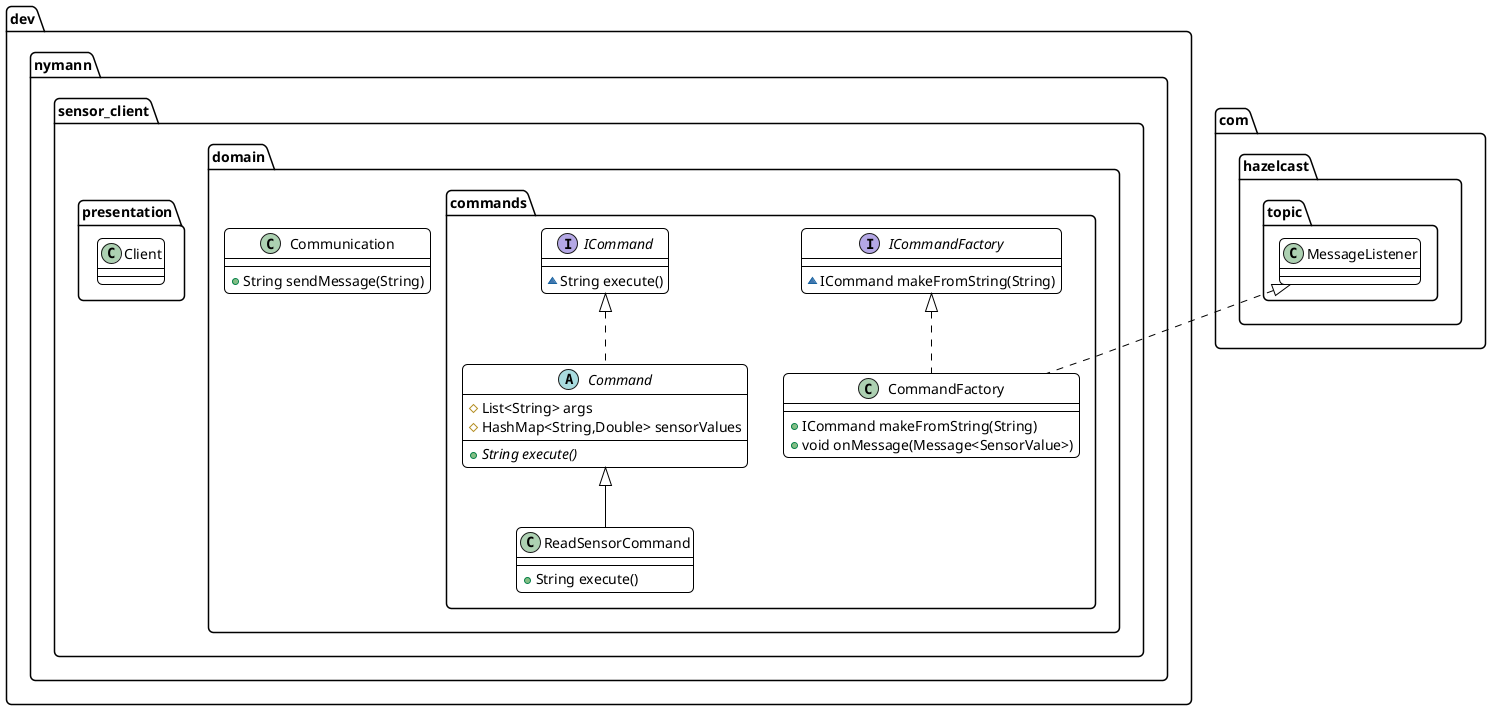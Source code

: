@startuml
skinparam roundCorner 10
skinparam shadowing false
skinparam classFontName Lato
skinparam classFontSize 16
skinparam defaultFontName Source Code Pro
skinparam defaultFontSize 14
skinparam ClassAttributeFontStyle normal
skinparam ClassBackgroundColor white
skinparam ClassBorderColor black
skinparam ClassBorderThickness 1
skinparam ArrowColor black
skinparam linetype polyline
interface dev.nymann.sensor_client.domain.commands.ICommand {
~ String execute()
}
interface dev.nymann.sensor_client.domain.commands.ICommandFactory {
~ ICommand makeFromString(String)
}
abstract class dev.nymann.sensor_client.domain.commands.Command {
# List<String> args
# HashMap<String,Double> sensorValues
+ {abstract}String execute()
}
class dev.nymann.sensor_client.presentation.Client {
}
class dev.nymann.sensor_client.domain.commands.CommandFactory {
+ ICommand makeFromString(String)
+ void onMessage(Message<SensorValue>)
}
class dev.nymann.sensor_client.domain.Communication {
+ String sendMessage(String)
}
class dev.nymann.sensor_client.domain.commands.ReadSensorCommand {
+ String execute()
}


dev.nymann.sensor_client.domain.commands.ICommand <|.. dev.nymann.sensor_client.domain.commands.Command
dev.nymann.sensor_client.domain.commands.ICommandFactory <|.. dev.nymann.sensor_client.domain.commands.CommandFactory
com.hazelcast.topic.MessageListener <|.. dev.nymann.sensor_client.domain.commands.CommandFactory
dev.nymann.sensor_client.domain.commands.Command <|-- dev.nymann.sensor_client.domain.commands.ReadSensorCommand
@enduml
